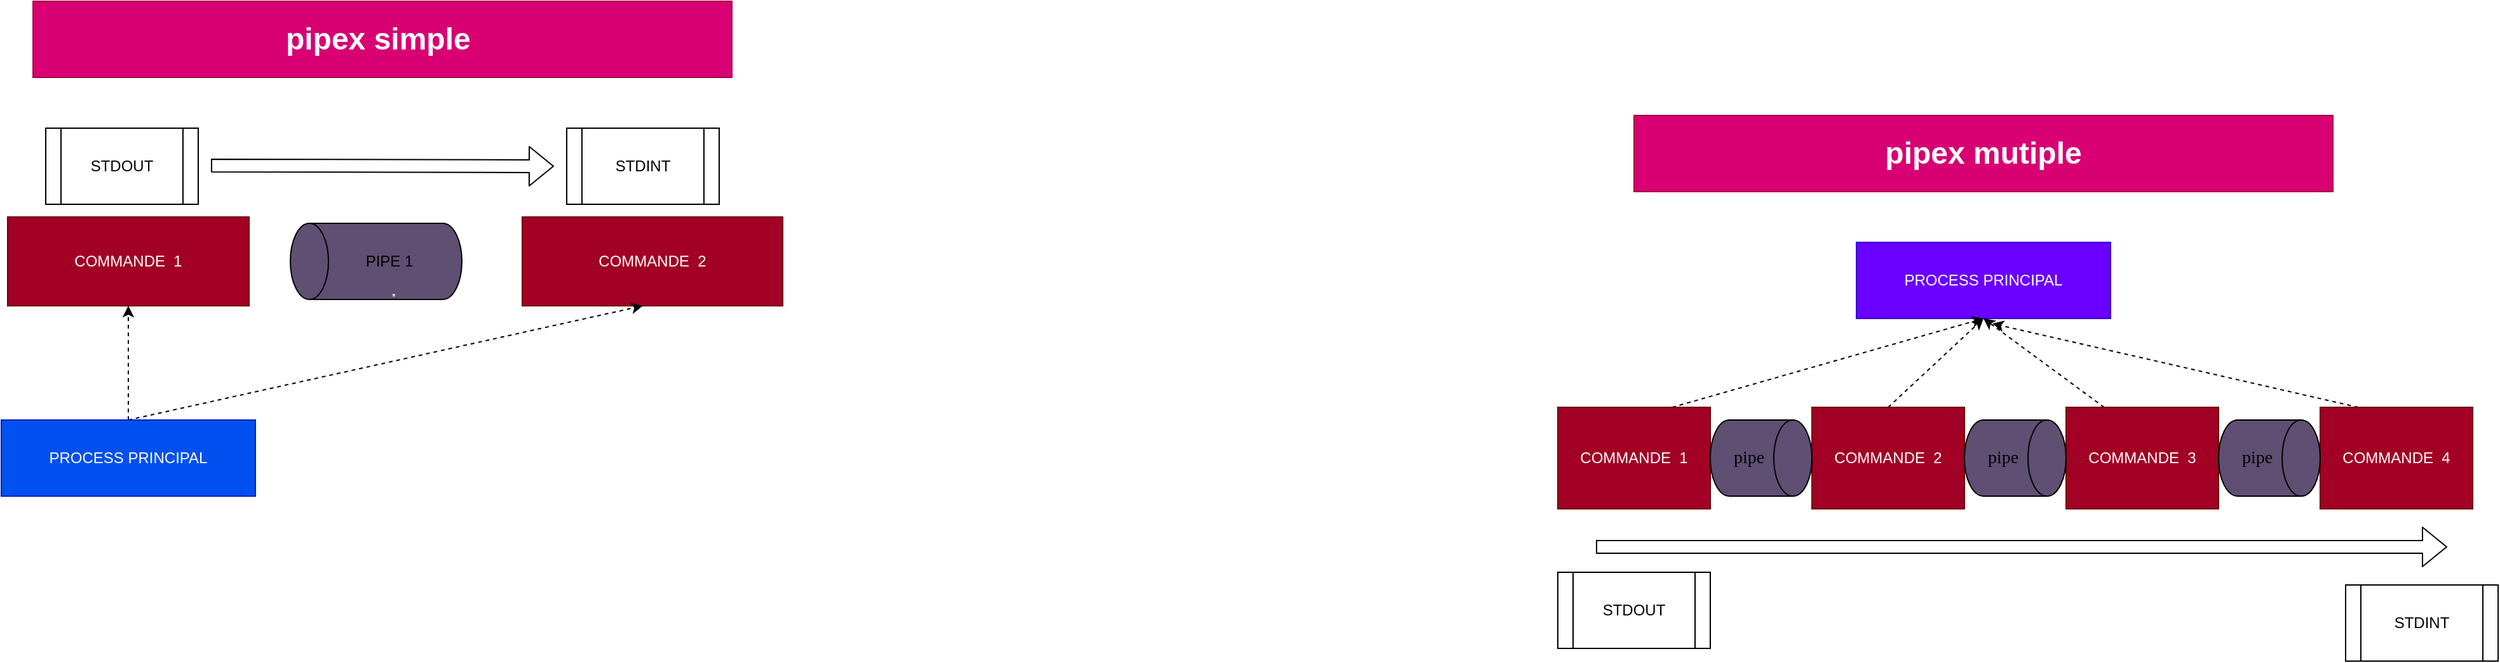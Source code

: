 <mxfile>
    <diagram id="CkGgo3SXVg0g0n0W-Nw-" name="Page-1">
        <mxGraphModel dx="1015" dy="610" grid="1" gridSize="10" guides="1" tooltips="1" connect="1" arrows="1" fold="1" page="1" pageScale="1" pageWidth="1100" pageHeight="850" math="0" shadow="0">
            <root>
                <mxCell id="0"/>
                <mxCell id="1" parent="0"/>
                <mxCell id="2" value="COMMANDE&amp;nbsp; 1" style="rounded=0;whiteSpace=wrap;html=1;fillColor=#a20025;fontColor=#ffffff;strokeColor=#6F0000;" parent="1" vertex="1">
                    <mxGeometry x="90" y="300" width="190" height="70" as="geometry"/>
                </mxCell>
                <mxCell id="3" value="COMMANDE&amp;nbsp; 2" style="rounded=0;whiteSpace=wrap;html=1;fillColor=#a20025;fontColor=#ffffff;strokeColor=#6F0000;" parent="1" vertex="1">
                    <mxGeometry x="495" y="300" width="205" height="70" as="geometry"/>
                </mxCell>
                <mxCell id="6" value="&lt;hr&gt;" style="shape=cylinder3;whiteSpace=wrap;html=1;boundedLbl=1;backgroundOutline=1;size=15;rotation=-90;align=left;fillColor=#5F4F73;" parent="1" vertex="1">
                    <mxGeometry x="350" y="267.5" width="60" height="135" as="geometry"/>
                </mxCell>
                <mxCell id="7" value="PIPE 1" style="text;html=1;align=center;verticalAlign=middle;resizable=0;points=[];autosize=1;strokeColor=none;fillColor=none;" parent="1" vertex="1">
                    <mxGeometry x="360" y="320" width="60" height="30" as="geometry"/>
                </mxCell>
                <mxCell id="8" value="STDOUT" style="shape=process;whiteSpace=wrap;html=1;backgroundOutline=1;" parent="1" vertex="1">
                    <mxGeometry x="120" y="230" width="120" height="60" as="geometry"/>
                </mxCell>
                <mxCell id="9" value="STDINT" style="shape=process;whiteSpace=wrap;html=1;backgroundOutline=1;" parent="1" vertex="1">
                    <mxGeometry x="530" y="230" width="120" height="60" as="geometry"/>
                </mxCell>
                <mxCell id="11" value="" style="shape=flexArrow;endArrow=classic;html=1;" parent="1" edge="1">
                    <mxGeometry width="50" height="50" relative="1" as="geometry">
                        <mxPoint x="250" y="259.5" as="sourcePoint"/>
                        <mxPoint x="520" y="260" as="targetPoint"/>
                    </mxGeometry>
                </mxCell>
                <mxCell id="15" style="html=1;exitX=0.5;exitY=0;exitDx=0;exitDy=0;entryX=0.5;entryY=1;entryDx=0;entryDy=0;dashed=1;" parent="1" source="12" target="2" edge="1">
                    <mxGeometry relative="1" as="geometry"/>
                </mxCell>
                <mxCell id="16" style="edgeStyle=none;html=1;exitX=0.5;exitY=0;exitDx=0;exitDy=0;entryX=0.463;entryY=1;entryDx=0;entryDy=0;entryPerimeter=0;dashed=1;" parent="1" source="12" target="3" edge="1">
                    <mxGeometry relative="1" as="geometry"/>
                </mxCell>
                <mxCell id="12" value="PROCESS PRINCIPAL" style="rounded=0;whiteSpace=wrap;html=1;fillColor=#0050ef;fontColor=#ffffff;strokeColor=#001DBC;" parent="1" vertex="1">
                    <mxGeometry x="85" y="460" width="200" height="60" as="geometry"/>
                </mxCell>
                <mxCell id="17" value="&lt;h1&gt;pipex simple&amp;nbsp;&lt;/h1&gt;" style="rounded=0;whiteSpace=wrap;html=1;fillColor=#d80073;fontColor=#ffffff;strokeColor=#A50040;" parent="1" vertex="1">
                    <mxGeometry x="110" y="130" width="550" height="60" as="geometry"/>
                </mxCell>
                <mxCell id="18" value="&lt;h1&gt;pipex mutiple&lt;/h1&gt;" style="rounded=0;whiteSpace=wrap;html=1;fillColor=#d80073;fontColor=#ffffff;strokeColor=#A50040;" parent="1" vertex="1">
                    <mxGeometry x="1370" y="220" width="550" height="60" as="geometry"/>
                </mxCell>
                <mxCell id="19" value="PROCESS PRINCIPAL" style="rounded=0;whiteSpace=wrap;html=1;fillColor=#6a00ff;fontColor=#ffffff;strokeColor=#3700CC;" parent="1" vertex="1">
                    <mxGeometry x="1545" y="320" width="200" height="60" as="geometry"/>
                </mxCell>
                <mxCell id="33" style="edgeStyle=none;html=1;exitX=0.75;exitY=0;exitDx=0;exitDy=0;entryX=0.5;entryY=1;entryDx=0;entryDy=0;dashed=1;fontFamily=Lucida Console;fontSize=14;" parent="1" source="20" target="19" edge="1">
                    <mxGeometry relative="1" as="geometry"/>
                </mxCell>
                <mxCell id="20" value="COMMANDE&amp;nbsp; 1" style="rounded=0;whiteSpace=wrap;html=1;fillColor=#a20025;fontColor=#ffffff;strokeColor=#6F0000;" parent="1" vertex="1">
                    <mxGeometry x="1310" y="450" width="120" height="80" as="geometry"/>
                </mxCell>
                <mxCell id="32" style="edgeStyle=none;html=1;exitX=0.5;exitY=0;exitDx=0;exitDy=0;entryX=0.5;entryY=1;entryDx=0;entryDy=0;dashed=1;fontFamily=Lucida Console;fontSize=14;" parent="1" source="21" target="19" edge="1">
                    <mxGeometry relative="1" as="geometry"/>
                </mxCell>
                <mxCell id="21" value="COMMANDE&amp;nbsp; 2" style="rounded=0;whiteSpace=wrap;html=1;fillColor=#a20025;fontColor=#ffffff;strokeColor=#6F0000;" parent="1" vertex="1">
                    <mxGeometry x="1510" y="450" width="120" height="80" as="geometry"/>
                </mxCell>
                <mxCell id="30" style="edgeStyle=none;html=1;exitX=0.25;exitY=0;exitDx=0;exitDy=0;entryX=0.5;entryY=1;entryDx=0;entryDy=0;dashed=1;fontFamily=Lucida Console;fontSize=14;" parent="1" source="22" target="19" edge="1">
                    <mxGeometry relative="1" as="geometry"/>
                </mxCell>
                <mxCell id="22" value="COMMANDE&amp;nbsp; 3" style="rounded=0;whiteSpace=wrap;html=1;fillColor=#a20025;fontColor=#ffffff;strokeColor=#6F0000;" parent="1" vertex="1">
                    <mxGeometry x="1710" y="450" width="120" height="80" as="geometry"/>
                </mxCell>
                <mxCell id="34" style="edgeStyle=none;html=1;exitX=0.25;exitY=0;exitDx=0;exitDy=0;entryX=0.535;entryY=1.067;entryDx=0;entryDy=0;entryPerimeter=0;dashed=1;fontFamily=Lucida Console;fontSize=14;" parent="1" source="27" target="19" edge="1">
                    <mxGeometry relative="1" as="geometry"/>
                </mxCell>
                <mxCell id="27" value="COMMANDE&amp;nbsp; 4" style="rounded=0;whiteSpace=wrap;html=1;fillColor=#a20025;fontColor=#ffffff;strokeColor=#6F0000;" parent="1" vertex="1">
                    <mxGeometry x="1910" y="450" width="120" height="80" as="geometry"/>
                </mxCell>
                <mxCell id="37" value="" style="shape=cylinder3;whiteSpace=wrap;html=1;boundedLbl=1;backgroundOutline=1;size=15;fontFamily=Lucida Console;fontSize=14;fillColor=#5F4F73;rotation=90;" parent="1" vertex="1">
                    <mxGeometry x="1440" y="450" width="60" height="80" as="geometry"/>
                </mxCell>
                <mxCell id="38" value="" style="shape=cylinder3;whiteSpace=wrap;html=1;boundedLbl=1;backgroundOutline=1;size=15;fontFamily=Lucida Console;fontSize=14;fillColor=#5F4F73;rotation=90;" parent="1" vertex="1">
                    <mxGeometry x="1840" y="450" width="60" height="80" as="geometry"/>
                </mxCell>
                <mxCell id="39" value="" style="shape=cylinder3;whiteSpace=wrap;html=1;boundedLbl=1;backgroundOutline=1;size=15;fontFamily=Lucida Console;fontSize=14;fillColor=#5F4F73;rotation=90;" parent="1" vertex="1">
                    <mxGeometry x="1640" y="450" width="60" height="80" as="geometry"/>
                </mxCell>
                <mxCell id="40" value="pipe" style="text;html=1;align=center;verticalAlign=middle;resizable=0;points=[];autosize=1;strokeColor=none;fillColor=none;fontSize=14;fontFamily=Lucida Console;" parent="1" vertex="1">
                    <mxGeometry x="1430" y="475" width="60" height="30" as="geometry"/>
                </mxCell>
                <mxCell id="41" value="pipe" style="text;html=1;align=center;verticalAlign=middle;resizable=0;points=[];autosize=1;strokeColor=none;fillColor=none;fontSize=14;fontFamily=Lucida Console;" parent="1" vertex="1">
                    <mxGeometry x="1830" y="475" width="60" height="30" as="geometry"/>
                </mxCell>
                <mxCell id="42" value="pipe" style="text;html=1;align=center;verticalAlign=middle;resizable=0;points=[];autosize=1;strokeColor=none;fillColor=none;fontSize=14;fontFamily=Lucida Console;" parent="1" vertex="1">
                    <mxGeometry x="1630" y="475" width="60" height="30" as="geometry"/>
                </mxCell>
                <mxCell id="44" value="" style="shape=flexArrow;endArrow=classic;html=1;" parent="1" edge="1">
                    <mxGeometry width="50" height="50" relative="1" as="geometry">
                        <mxPoint x="1340" y="560" as="sourcePoint"/>
                        <mxPoint x="2010" y="560" as="targetPoint"/>
                    </mxGeometry>
                </mxCell>
                <mxCell id="45" value="STDOUT" style="shape=process;whiteSpace=wrap;html=1;backgroundOutline=1;" parent="1" vertex="1">
                    <mxGeometry x="1310" y="580" width="120" height="60" as="geometry"/>
                </mxCell>
                <mxCell id="46" value="STDINT" style="shape=process;whiteSpace=wrap;html=1;backgroundOutline=1;" parent="1" vertex="1">
                    <mxGeometry x="1930" y="590" width="120" height="60" as="geometry"/>
                </mxCell>
            </root>
        </mxGraphModel>
    </diagram>
</mxfile>